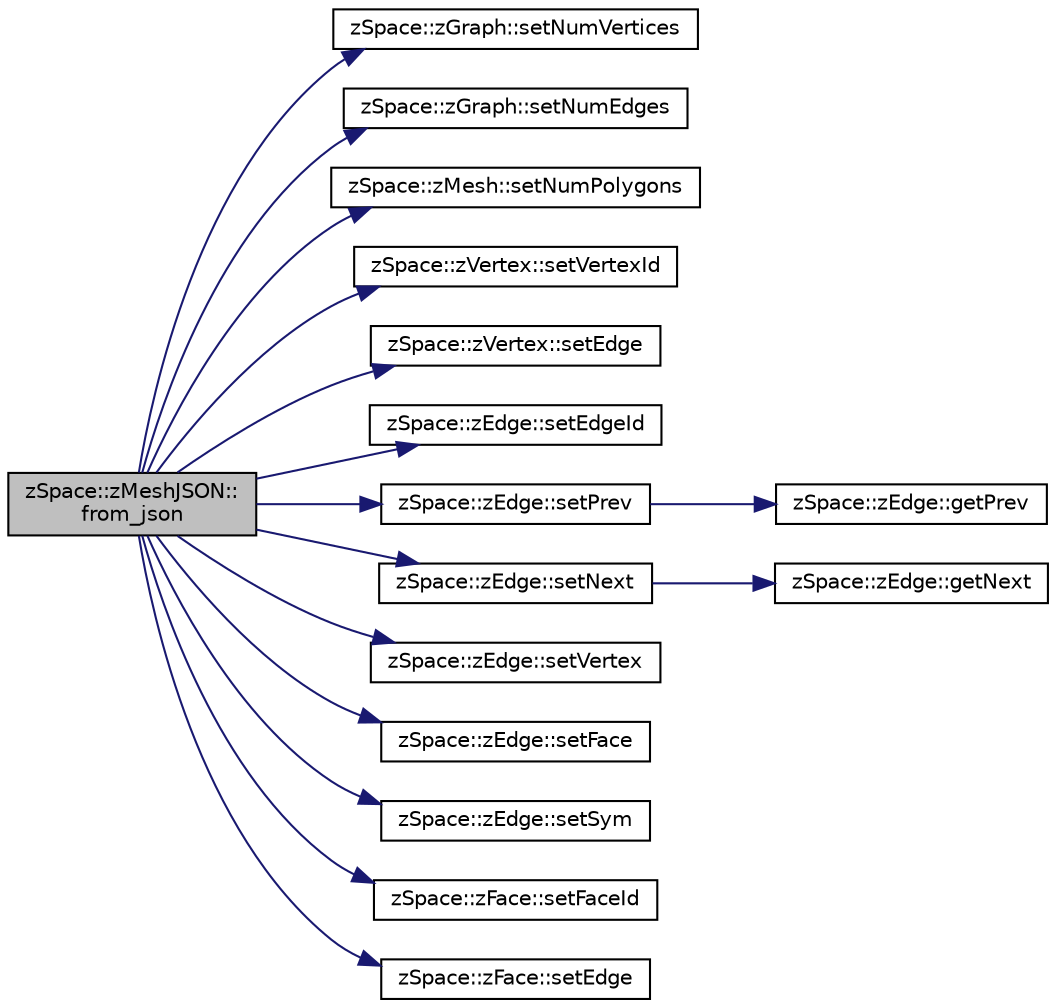 digraph "zSpace::zMeshJSON::from_json"
{
 // LATEX_PDF_SIZE
  edge [fontname="Helvetica",fontsize="10",labelfontname="Helvetica",labelfontsize="10"];
  node [fontname="Helvetica",fontsize="10",shape=record];
  rankdir="LR";
  Node0 [label="zSpace::zMeshJSON::\lfrom_json",height=0.2,width=0.4,color="black", fillcolor="grey75", style="filled", fontcolor="black",tooltip="This method creates the HE data structure from JSON file using JSON Modern Library."];
  Node0 -> Node1 [color="midnightblue",fontsize="10",style="solid",fontname="Helvetica"];
  Node1 [label="zSpace::zGraph::setNumVertices",height=0.2,width=0.4,color="black", fillcolor="white", style="filled",URL="$classz_space_1_1z_graph.html#a6ecdde9a2885d33d3488f3eaea7b98c9",tooltip="This method sets the number of vertices in zGraph the input value."];
  Node0 -> Node2 [color="midnightblue",fontsize="10",style="solid",fontname="Helvetica"];
  Node2 [label="zSpace::zGraph::setNumEdges",height=0.2,width=0.4,color="black", fillcolor="white", style="filled",URL="$classz_space_1_1z_graph.html#a1a3ca39f51ad1224d05c7472164c0ab8",tooltip="This method sets the number of edges in zMesh the input value."];
  Node0 -> Node3 [color="midnightblue",fontsize="10",style="solid",fontname="Helvetica"];
  Node3 [label="zSpace::zMesh::setNumPolygons",height=0.2,width=0.4,color="black", fillcolor="white", style="filled",URL="$classz_space_1_1z_mesh.html#a89cdf1318823cbab683ffc0fee150979",tooltip="This method sets the number of faces in zMesh the input value."];
  Node0 -> Node4 [color="midnightblue",fontsize="10",style="solid",fontname="Helvetica"];
  Node4 [label="zSpace::zVertex::setVertexId",height=0.2,width=0.4,color="black", fillcolor="white", style="filled",URL="$classz_space_1_1z_vertex.html#acdc6ae4132453c803268949dcc104df1",tooltip="This method sets the vertexId of current zVertex to the the input value."];
  Node0 -> Node5 [color="midnightblue",fontsize="10",style="solid",fontname="Helvetica"];
  Node5 [label="zSpace::zVertex::setEdge",height=0.2,width=0.4,color="black", fillcolor="white", style="filled",URL="$classz_space_1_1z_vertex.html#a5fdd172f3ae9dcb71b720574f05ca037",tooltip="This method sets the associated edge of current zVertex to the the input edge."];
  Node0 -> Node6 [color="midnightblue",fontsize="10",style="solid",fontname="Helvetica"];
  Node6 [label="zSpace::zEdge::setEdgeId",height=0.2,width=0.4,color="black", fillcolor="white", style="filled",URL="$classz_space_1_1z_edge.html#a3569f2c4f69d82e27db48867a064d40f",tooltip="This method sets the edgeId of current zEdge to the the input value."];
  Node0 -> Node7 [color="midnightblue",fontsize="10",style="solid",fontname="Helvetica"];
  Node7 [label="zSpace::zEdge::setPrev",height=0.2,width=0.4,color="black", fillcolor="white", style="filled",URL="$classz_space_1_1z_edge.html#af97abc7295676b01bc278123c86ba0b9",tooltip="This method sets the previous edge of current zEdge to the the input edge."];
  Node7 -> Node8 [color="midnightblue",fontsize="10",style="solid",fontname="Helvetica"];
  Node8 [label="zSpace::zEdge::getPrev",height=0.2,width=0.4,color="black", fillcolor="white", style="filled",URL="$classz_space_1_1z_edge.html#a01d9d153f7c5ec381474e815384f7d30",tooltip="This method returns the previous edge of current zEdge."];
  Node0 -> Node9 [color="midnightblue",fontsize="10",style="solid",fontname="Helvetica"];
  Node9 [label="zSpace::zEdge::setNext",height=0.2,width=0.4,color="black", fillcolor="white", style="filled",URL="$classz_space_1_1z_edge.html#a5998712a83b56abd65880f3125f0d3c9",tooltip="This method sets the next edge of current zEdge to the the input edge."];
  Node9 -> Node10 [color="midnightblue",fontsize="10",style="solid",fontname="Helvetica"];
  Node10 [label="zSpace::zEdge::getNext",height=0.2,width=0.4,color="black", fillcolor="white", style="filled",URL="$classz_space_1_1z_edge.html#a3bce594c06fc4450ce8af3c0b98e2ae3",tooltip="This method returns the next edge of current zEdge."];
  Node0 -> Node11 [color="midnightblue",fontsize="10",style="solid",fontname="Helvetica"];
  Node11 [label="zSpace::zEdge::setVertex",height=0.2,width=0.4,color="black", fillcolor="white", style="filled",URL="$classz_space_1_1z_edge.html#a93530eb3a1da2c02225f30e011db6b7f",tooltip="This method sets the vertex pointed to by the current zEdge to the the input zVertex."];
  Node0 -> Node12 [color="midnightblue",fontsize="10",style="solid",fontname="Helvetica"];
  Node12 [label="zSpace::zEdge::setFace",height=0.2,width=0.4,color="black", fillcolor="white", style="filled",URL="$classz_space_1_1z_edge.html#a7e75a5d8239e9ffc5e5f3104db769519",tooltip="This method sets the face pointed to by the current zEdge to the the input zFace."];
  Node0 -> Node13 [color="midnightblue",fontsize="10",style="solid",fontname="Helvetica"];
  Node13 [label="zSpace::zEdge::setSym",height=0.2,width=0.4,color="black", fillcolor="white", style="filled",URL="$classz_space_1_1z_edge.html#a7d1c8dcd2272dff68a7f38a3326e8a7d",tooltip="This method sets the symmetry edge of current zEdge to the the input edge."];
  Node0 -> Node14 [color="midnightblue",fontsize="10",style="solid",fontname="Helvetica"];
  Node14 [label="zSpace::zFace::setFaceId",height=0.2,width=0.4,color="black", fillcolor="white", style="filled",URL="$classz_space_1_1z_face.html#a86c38a1ccc49701e0f35eb2c64a13b8a",tooltip="This method sets the faceId of current zFace to the the input value."];
  Node0 -> Node15 [color="midnightblue",fontsize="10",style="solid",fontname="Helvetica"];
  Node15 [label="zSpace::zFace::setEdge",height=0.2,width=0.4,color="black", fillcolor="white", style="filled",URL="$classz_space_1_1z_face.html#a3701746b7939f7e780ed042bad050ad7",tooltip="This method sets the associated edge of current zFace to the the input edge."];
}
